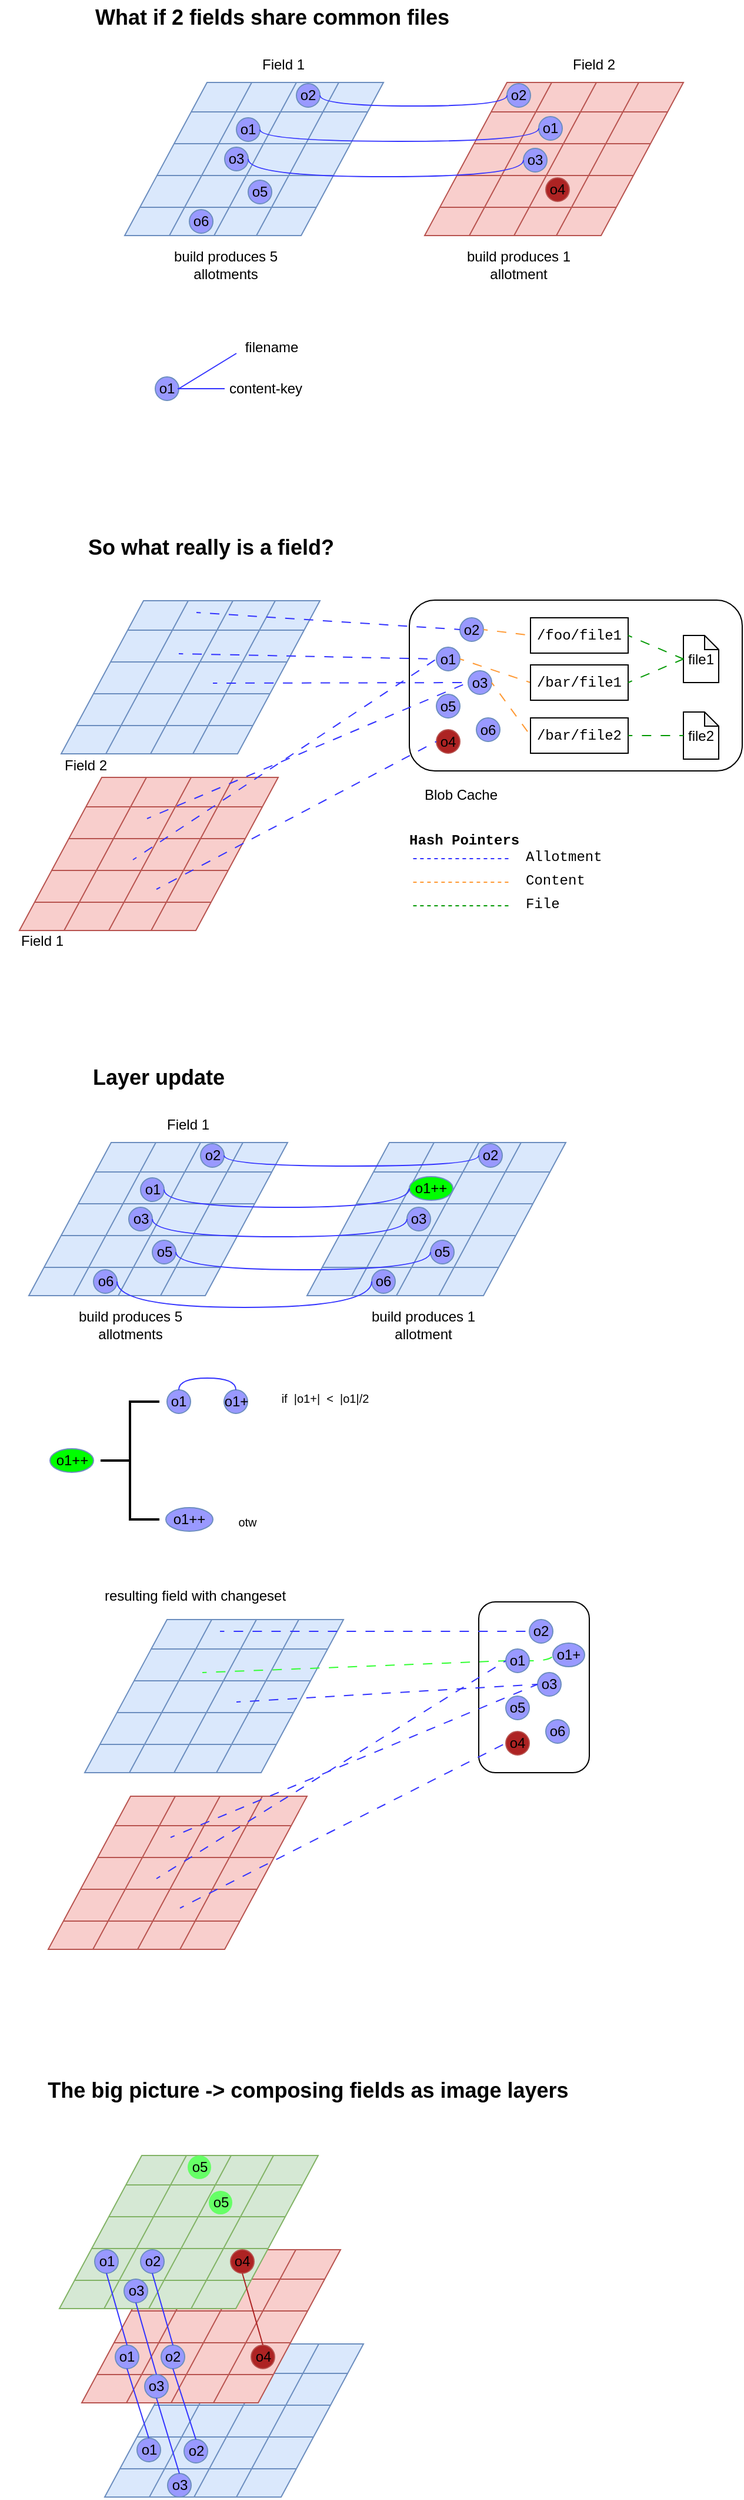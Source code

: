 <mxfile version="16.4.0" type="device"><diagram id="jOi29RZiI9eznV0asZd0" name="Page-1"><mxGraphModel dx="901" dy="590" grid="1" gridSize="10" guides="1" tooltips="1" connect="1" arrows="1" fold="1" page="1" pageScale="1" pageWidth="827" pageHeight="1169" math="0" shadow="0"><root><mxCell id="0"/><mxCell id="1" parent="0"/><mxCell id="IsDA17xiSCHmRBiUhdpN-130" value="" style="shape=parallelogram;perimeter=parallelogramPerimeter;whiteSpace=wrap;html=1;fixedSize=1;size=70;sketch=0;fillColor=#dae8fc;strokeColor=#6c8ebf;" parent="1" vertex="1"><mxGeometry x="270" y="1150" width="220" height="130" as="geometry"/></mxCell><mxCell id="IsDA17xiSCHmRBiUhdpN-131" value="" style="endArrow=none;html=1;rounded=0;fillColor=#dae8fc;strokeColor=#6c8ebf;" parent="1" edge="1"><mxGeometry width="50" height="50" relative="1" as="geometry"><mxPoint x="308" y="1280" as="sourcePoint"/><mxPoint x="378" y="1150" as="targetPoint"/></mxGeometry></mxCell><mxCell id="IsDA17xiSCHmRBiUhdpN-132" value="" style="endArrow=none;html=1;rounded=0;fillColor=#dae8fc;strokeColor=#6c8ebf;" parent="1" edge="1"><mxGeometry width="50" height="50" relative="1" as="geometry"><mxPoint x="346" y="1280" as="sourcePoint"/><mxPoint x="416" y="1150" as="targetPoint"/></mxGeometry></mxCell><mxCell id="IsDA17xiSCHmRBiUhdpN-133" value="" style="endArrow=none;html=1;rounded=0;fillColor=#dae8fc;strokeColor=#6c8ebf;" parent="1" edge="1"><mxGeometry width="50" height="50" relative="1" as="geometry"><mxPoint x="382" y="1280" as="sourcePoint"/><mxPoint x="452" y="1150" as="targetPoint"/></mxGeometry></mxCell><mxCell id="IsDA17xiSCHmRBiUhdpN-134" value="" style="endArrow=none;html=1;rounded=0;fillColor=#dae8fc;strokeColor=#6c8ebf;" parent="1" edge="1"><mxGeometry width="50" height="50" relative="1" as="geometry"><mxPoint x="327" y="1175" as="sourcePoint"/><mxPoint x="477" y="1175" as="targetPoint"/></mxGeometry></mxCell><mxCell id="IsDA17xiSCHmRBiUhdpN-135" value="" style="endArrow=none;html=1;rounded=0;fillColor=#dae8fc;strokeColor=#6c8ebf;" parent="1" edge="1"><mxGeometry width="50" height="50" relative="1" as="geometry"><mxPoint x="312" y="1202" as="sourcePoint"/><mxPoint x="462" y="1202" as="targetPoint"/></mxGeometry></mxCell><mxCell id="IsDA17xiSCHmRBiUhdpN-136" value="" style="endArrow=none;html=1;rounded=0;fillColor=#dae8fc;strokeColor=#6c8ebf;" parent="1" edge="1"><mxGeometry width="50" height="50" relative="1" as="geometry"><mxPoint x="297" y="1229" as="sourcePoint"/><mxPoint x="447" y="1229" as="targetPoint"/></mxGeometry></mxCell><mxCell id="IsDA17xiSCHmRBiUhdpN-137" value="" style="endArrow=none;html=1;rounded=0;fillColor=#dae8fc;strokeColor=#6c8ebf;" parent="1" edge="1"><mxGeometry width="50" height="50" relative="1" as="geometry"><mxPoint x="283" y="1256" as="sourcePoint"/><mxPoint x="433" y="1256" as="targetPoint"/></mxGeometry></mxCell><mxCell id="IsDA17xiSCHmRBiUhdpN-138" value="o1++" style="ellipse;whiteSpace=wrap;html=1;sketch=0;fillColor=#00FF00;strokeColor=#6c8ebf;" parent="1" vertex="1"><mxGeometry x="357" y="1179" width="37" height="20" as="geometry"/></mxCell><mxCell id="IsDA17xiSCHmRBiUhdpN-139" value="o2" style="ellipse;whiteSpace=wrap;html=1;sketch=0;fillColor=#9999FF;strokeColor=#6c8ebf;" parent="1" vertex="1"><mxGeometry x="416" y="1151" width="20" height="20" as="geometry"/></mxCell><mxCell id="IsDA17xiSCHmRBiUhdpN-140" value="o3" style="ellipse;whiteSpace=wrap;html=1;sketch=0;fillColor=#9999FF;strokeColor=#6c8ebf;" parent="1" vertex="1"><mxGeometry x="355" y="1205" width="20" height="20" as="geometry"/></mxCell><mxCell id="IsDA17xiSCHmRBiUhdpN-141" value="o6" style="ellipse;whiteSpace=wrap;html=1;sketch=0;fillColor=#9999FF;strokeColor=#6c8ebf;" parent="1" vertex="1"><mxGeometry x="325" y="1258" width="20" height="20" as="geometry"/></mxCell><mxCell id="IsDA17xiSCHmRBiUhdpN-142" value="o5" style="ellipse;whiteSpace=wrap;html=1;sketch=0;fillColor=#9999FF;strokeColor=#6c8ebf;" parent="1" vertex="1"><mxGeometry x="375" y="1233" width="20" height="20" as="geometry"/></mxCell><mxCell id="IsDA17xiSCHmRBiUhdpN-88" value="" style="rounded=1;whiteSpace=wrap;html=1;sketch=0;fillColor=none;" parent="1" vertex="1"><mxGeometry x="357" y="689.5" width="283" height="145" as="geometry"/></mxCell><mxCell id="IsDA17xiSCHmRBiUhdpN-22" value="" style="shape=parallelogram;perimeter=parallelogramPerimeter;whiteSpace=wrap;html=1;fixedSize=1;size=70;sketch=0;fillColor=#f8cecc;strokeColor=#b85450;" parent="1" vertex="1"><mxGeometry x="370" y="250" width="220" height="130" as="geometry"/></mxCell><mxCell id="IsDA17xiSCHmRBiUhdpN-23" value="" style="endArrow=none;html=1;rounded=0;fillColor=#f8cecc;strokeColor=#b85450;" parent="1" edge="1"><mxGeometry width="50" height="50" relative="1" as="geometry"><mxPoint x="408" y="380" as="sourcePoint"/><mxPoint x="478" y="250" as="targetPoint"/></mxGeometry></mxCell><mxCell id="IsDA17xiSCHmRBiUhdpN-24" value="" style="endArrow=none;html=1;rounded=0;fillColor=#f8cecc;strokeColor=#b85450;" parent="1" edge="1"><mxGeometry width="50" height="50" relative="1" as="geometry"><mxPoint x="446" y="380" as="sourcePoint"/><mxPoint x="516" y="250" as="targetPoint"/></mxGeometry></mxCell><mxCell id="IsDA17xiSCHmRBiUhdpN-25" value="" style="endArrow=none;html=1;rounded=0;fillColor=#f8cecc;strokeColor=#b85450;" parent="1" edge="1"><mxGeometry width="50" height="50" relative="1" as="geometry"><mxPoint x="482" y="380" as="sourcePoint"/><mxPoint x="552" y="250" as="targetPoint"/></mxGeometry></mxCell><mxCell id="IsDA17xiSCHmRBiUhdpN-26" value="" style="endArrow=none;html=1;rounded=0;fillColor=#f8cecc;strokeColor=#b85450;" parent="1" edge="1"><mxGeometry width="50" height="50" relative="1" as="geometry"><mxPoint x="427" y="275" as="sourcePoint"/><mxPoint x="577" y="275" as="targetPoint"/></mxGeometry></mxCell><mxCell id="IsDA17xiSCHmRBiUhdpN-27" value="" style="endArrow=none;html=1;rounded=0;fillColor=#f8cecc;strokeColor=#b85450;" parent="1" edge="1"><mxGeometry width="50" height="50" relative="1" as="geometry"><mxPoint x="412" y="302" as="sourcePoint"/><mxPoint x="562" y="302" as="targetPoint"/></mxGeometry></mxCell><mxCell id="IsDA17xiSCHmRBiUhdpN-28" value="" style="endArrow=none;html=1;rounded=0;fillColor=#f8cecc;strokeColor=#b85450;" parent="1" edge="1"><mxGeometry width="50" height="50" relative="1" as="geometry"><mxPoint x="397" y="329" as="sourcePoint"/><mxPoint x="547" y="329" as="targetPoint"/></mxGeometry></mxCell><mxCell id="IsDA17xiSCHmRBiUhdpN-29" value="" style="endArrow=none;html=1;rounded=0;fillColor=#f8cecc;strokeColor=#b85450;" parent="1" edge="1"><mxGeometry width="50" height="50" relative="1" as="geometry"><mxPoint x="383" y="356" as="sourcePoint"/><mxPoint x="533" y="356" as="targetPoint"/></mxGeometry></mxCell><mxCell id="IsDA17xiSCHmRBiUhdpN-1" value="" style="shape=parallelogram;perimeter=parallelogramPerimeter;whiteSpace=wrap;html=1;fixedSize=1;size=70;sketch=0;fillColor=#dae8fc;strokeColor=#6c8ebf;" parent="1" vertex="1"><mxGeometry x="115" y="250" width="220" height="130" as="geometry"/></mxCell><mxCell id="IsDA17xiSCHmRBiUhdpN-4" value="" style="endArrow=none;html=1;rounded=0;fillColor=#dae8fc;strokeColor=#6c8ebf;" parent="1" edge="1"><mxGeometry width="50" height="50" relative="1" as="geometry"><mxPoint x="153" y="380" as="sourcePoint"/><mxPoint x="223" y="250" as="targetPoint"/></mxGeometry></mxCell><mxCell id="IsDA17xiSCHmRBiUhdpN-5" value="" style="endArrow=none;html=1;rounded=0;fillColor=#dae8fc;strokeColor=#6c8ebf;" parent="1" edge="1"><mxGeometry width="50" height="50" relative="1" as="geometry"><mxPoint x="191" y="380" as="sourcePoint"/><mxPoint x="261" y="250" as="targetPoint"/></mxGeometry></mxCell><mxCell id="IsDA17xiSCHmRBiUhdpN-6" value="" style="endArrow=none;html=1;rounded=0;fillColor=#dae8fc;strokeColor=#6c8ebf;" parent="1" edge="1"><mxGeometry width="50" height="50" relative="1" as="geometry"><mxPoint x="227" y="380" as="sourcePoint"/><mxPoint x="297" y="250" as="targetPoint"/></mxGeometry></mxCell><mxCell id="IsDA17xiSCHmRBiUhdpN-7" value="" style="endArrow=none;html=1;rounded=0;fillColor=#dae8fc;strokeColor=#6c8ebf;" parent="1" edge="1"><mxGeometry width="50" height="50" relative="1" as="geometry"><mxPoint x="172" y="275" as="sourcePoint"/><mxPoint x="322" y="275" as="targetPoint"/></mxGeometry></mxCell><mxCell id="IsDA17xiSCHmRBiUhdpN-8" value="" style="endArrow=none;html=1;rounded=0;fillColor=#dae8fc;strokeColor=#6c8ebf;" parent="1" edge="1"><mxGeometry width="50" height="50" relative="1" as="geometry"><mxPoint x="157" y="302" as="sourcePoint"/><mxPoint x="307" y="302" as="targetPoint"/></mxGeometry></mxCell><mxCell id="IsDA17xiSCHmRBiUhdpN-9" value="" style="endArrow=none;html=1;rounded=0;fillColor=#dae8fc;strokeColor=#6c8ebf;" parent="1" edge="1"><mxGeometry width="50" height="50" relative="1" as="geometry"><mxPoint x="142" y="329" as="sourcePoint"/><mxPoint x="292" y="329" as="targetPoint"/></mxGeometry></mxCell><mxCell id="IsDA17xiSCHmRBiUhdpN-10" value="" style="endArrow=none;html=1;rounded=0;fillColor=#dae8fc;strokeColor=#6c8ebf;" parent="1" edge="1"><mxGeometry width="50" height="50" relative="1" as="geometry"><mxPoint x="128" y="356" as="sourcePoint"/><mxPoint x="278" y="356" as="targetPoint"/></mxGeometry></mxCell><mxCell id="IsDA17xiSCHmRBiUhdpN-30" value="o1" style="ellipse;whiteSpace=wrap;html=1;sketch=0;fillColor=#9999FF;strokeColor=#6c8ebf;" parent="1" vertex="1"><mxGeometry x="210" y="280" width="20" height="20" as="geometry"/></mxCell><mxCell id="IsDA17xiSCHmRBiUhdpN-31" value="o2" style="ellipse;whiteSpace=wrap;html=1;sketch=0;fillColor=#9999FF;strokeColor=#6c8ebf;" parent="1" vertex="1"><mxGeometry x="261" y="251" width="20" height="20" as="geometry"/></mxCell><mxCell id="IsDA17xiSCHmRBiUhdpN-32" value="o3" style="ellipse;whiteSpace=wrap;html=1;sketch=0;fillColor=#9999FF;strokeColor=#6c8ebf;" parent="1" vertex="1"><mxGeometry x="200" y="305" width="20" height="20" as="geometry"/></mxCell><mxCell id="IsDA17xiSCHmRBiUhdpN-33" value="o4" style="ellipse;whiteSpace=wrap;html=1;sketch=0;fillColor=#AD2323;strokeColor=#b85450;" parent="1" vertex="1"><mxGeometry x="473" y="331" width="20" height="20" as="geometry"/></mxCell><mxCell id="IsDA17xiSCHmRBiUhdpN-34" value="o2" style="ellipse;whiteSpace=wrap;html=1;sketch=0;fillColor=#9999FF;strokeColor=#6c8ebf;" parent="1" vertex="1"><mxGeometry x="440" y="251" width="20" height="20" as="geometry"/></mxCell><mxCell id="IsDA17xiSCHmRBiUhdpN-35" value="o1" style="ellipse;whiteSpace=wrap;html=1;sketch=0;fillColor=#9999FF;strokeColor=#6c8ebf;" parent="1" vertex="1"><mxGeometry x="467" y="279" width="20" height="20" as="geometry"/></mxCell><mxCell id="IsDA17xiSCHmRBiUhdpN-36" value="o3" style="ellipse;whiteSpace=wrap;html=1;sketch=0;fillColor=#9999FF;strokeColor=#6c8ebf;" parent="1" vertex="1"><mxGeometry x="454" y="306" width="20" height="20" as="geometry"/></mxCell><mxCell id="IsDA17xiSCHmRBiUhdpN-37" value="o6" style="ellipse;whiteSpace=wrap;html=1;sketch=0;fillColor=#9999FF;strokeColor=#6c8ebf;" parent="1" vertex="1"><mxGeometry x="170" y="358" width="20" height="20" as="geometry"/></mxCell><mxCell id="IsDA17xiSCHmRBiUhdpN-38" value="o5" style="ellipse;whiteSpace=wrap;html=1;sketch=0;fillColor=#9999FF;strokeColor=#6c8ebf;" parent="1" vertex="1"><mxGeometry x="220" y="333" width="20" height="20" as="geometry"/></mxCell><mxCell id="IsDA17xiSCHmRBiUhdpN-39" value="" style="endArrow=none;html=1;rounded=0;exitX=1;exitY=0.5;exitDx=0;exitDy=0;entryX=0;entryY=0.5;entryDx=0;entryDy=0;edgeStyle=orthogonalEdgeStyle;curved=1;fillColor=#dae8fc;strokeColor=#3333FF;" parent="1" source="IsDA17xiSCHmRBiUhdpN-31" target="IsDA17xiSCHmRBiUhdpN-34" edge="1"><mxGeometry width="50" height="50" relative="1" as="geometry"><mxPoint x="350" y="340" as="sourcePoint"/><mxPoint x="400" y="290" as="targetPoint"/><Array as="points"><mxPoint x="281" y="270"/><mxPoint x="440" y="270"/></Array></mxGeometry></mxCell><mxCell id="IsDA17xiSCHmRBiUhdpN-40" value="" style="endArrow=none;html=1;rounded=0;exitX=1;exitY=0.5;exitDx=0;exitDy=0;entryX=0;entryY=0.5;entryDx=0;entryDy=0;edgeStyle=orthogonalEdgeStyle;curved=1;strokeColor=#3333FF;" parent="1" source="IsDA17xiSCHmRBiUhdpN-30" target="IsDA17xiSCHmRBiUhdpN-35" edge="1"><mxGeometry width="50" height="50" relative="1" as="geometry"><mxPoint x="291.0" y="271" as="sourcePoint"/><mxPoint x="450.0" y="271" as="targetPoint"/><Array as="points"><mxPoint x="230" y="300"/><mxPoint x="467" y="300"/></Array></mxGeometry></mxCell><mxCell id="IsDA17xiSCHmRBiUhdpN-41" value="" style="endArrow=none;html=1;rounded=0;exitX=1;exitY=0.5;exitDx=0;exitDy=0;entryX=0;entryY=0.5;entryDx=0;entryDy=0;edgeStyle=orthogonalEdgeStyle;curved=1;strokeColor=#3333FF;" parent="1" source="IsDA17xiSCHmRBiUhdpN-32" target="IsDA17xiSCHmRBiUhdpN-36" edge="1"><mxGeometry width="50" height="50" relative="1" as="geometry"><mxPoint x="220" y="310" as="sourcePoint"/><mxPoint x="457" y="309" as="targetPoint"/><Array as="points"><mxPoint x="220" y="330"/><mxPoint x="454" y="330"/></Array></mxGeometry></mxCell><mxCell id="IsDA17xiSCHmRBiUhdpN-42" value="build produces 5 allotments" style="text;html=1;strokeColor=none;fillColor=none;align=center;verticalAlign=middle;whiteSpace=wrap;rounded=0;sketch=0;" parent="1" vertex="1"><mxGeometry x="141" y="390" width="120" height="30" as="geometry"/></mxCell><mxCell id="IsDA17xiSCHmRBiUhdpN-43" value="build produces 1 allotment" style="text;html=1;strokeColor=none;fillColor=none;align=center;verticalAlign=middle;whiteSpace=wrap;rounded=0;sketch=0;" parent="1" vertex="1"><mxGeometry x="390" y="390" width="120" height="30" as="geometry"/></mxCell><mxCell id="IsDA17xiSCHmRBiUhdpN-44" value="Field 1" style="text;html=1;strokeColor=none;fillColor=none;align=center;verticalAlign=middle;whiteSpace=wrap;rounded=0;sketch=0;" parent="1" vertex="1"><mxGeometry x="190" y="220" width="120" height="30" as="geometry"/></mxCell><mxCell id="IsDA17xiSCHmRBiUhdpN-45" value="Field 2" style="text;html=1;strokeColor=none;fillColor=none;align=center;verticalAlign=middle;whiteSpace=wrap;rounded=0;sketch=0;" parent="1" vertex="1"><mxGeometry x="454" y="220" width="120" height="30" as="geometry"/></mxCell><mxCell id="IsDA17xiSCHmRBiUhdpN-46" value="o1" style="ellipse;whiteSpace=wrap;html=1;sketch=0;fillColor=#9999FF;strokeColor=#6c8ebf;" parent="1" vertex="1"><mxGeometry x="141" y="500" width="20" height="20" as="geometry"/></mxCell><mxCell id="IsDA17xiSCHmRBiUhdpN-47" value="" style="endArrow=none;html=1;rounded=0;strokeColor=#3333FF;curved=1;exitX=1;exitY=0.5;exitDx=0;exitDy=0;" parent="1" source="IsDA17xiSCHmRBiUhdpN-46" edge="1"><mxGeometry width="50" height="50" relative="1" as="geometry"><mxPoint x="320" y="450" as="sourcePoint"/><mxPoint x="210" y="480" as="targetPoint"/></mxGeometry></mxCell><mxCell id="IsDA17xiSCHmRBiUhdpN-49" value="filename" style="text;html=1;strokeColor=none;fillColor=none;align=center;verticalAlign=middle;whiteSpace=wrap;rounded=0;sketch=0;" parent="1" vertex="1"><mxGeometry x="210" y="460" width="60" height="30" as="geometry"/></mxCell><mxCell id="IsDA17xiSCHmRBiUhdpN-50" value="" style="endArrow=none;html=1;rounded=0;strokeColor=#3333FF;curved=1;" parent="1" edge="1"><mxGeometry width="50" height="50" relative="1" as="geometry"><mxPoint x="160" y="510" as="sourcePoint"/><mxPoint x="200" y="510" as="targetPoint"/></mxGeometry></mxCell><mxCell id="IsDA17xiSCHmRBiUhdpN-51" value="content-key" style="text;html=1;strokeColor=none;fillColor=none;align=center;verticalAlign=middle;whiteSpace=wrap;rounded=0;sketch=0;" parent="1" vertex="1"><mxGeometry x="200" y="495" width="70" height="30" as="geometry"/></mxCell><mxCell id="IsDA17xiSCHmRBiUhdpN-53" value="" style="shape=parallelogram;perimeter=parallelogramPerimeter;whiteSpace=wrap;html=1;fixedSize=1;size=70;sketch=0;fillColor=#dae8fc;strokeColor=#6c8ebf;" parent="1" vertex="1"><mxGeometry x="61" y="690" width="220" height="130" as="geometry"/></mxCell><mxCell id="IsDA17xiSCHmRBiUhdpN-54" value="" style="endArrow=none;html=1;rounded=0;fillColor=#dae8fc;strokeColor=#6c8ebf;" parent="1" edge="1"><mxGeometry width="50" height="50" relative="1" as="geometry"><mxPoint x="99" y="820" as="sourcePoint"/><mxPoint x="169" y="690" as="targetPoint"/></mxGeometry></mxCell><mxCell id="IsDA17xiSCHmRBiUhdpN-55" value="" style="endArrow=none;html=1;rounded=0;fillColor=#dae8fc;strokeColor=#6c8ebf;" parent="1" edge="1"><mxGeometry width="50" height="50" relative="1" as="geometry"><mxPoint x="137.0" y="820" as="sourcePoint"/><mxPoint x="207" y="690" as="targetPoint"/></mxGeometry></mxCell><mxCell id="IsDA17xiSCHmRBiUhdpN-56" value="" style="endArrow=none;html=1;rounded=0;fillColor=#dae8fc;strokeColor=#6c8ebf;" parent="1" edge="1"><mxGeometry width="50" height="50" relative="1" as="geometry"><mxPoint x="173" y="820" as="sourcePoint"/><mxPoint x="243" y="690" as="targetPoint"/></mxGeometry></mxCell><mxCell id="IsDA17xiSCHmRBiUhdpN-57" value="" style="endArrow=none;html=1;rounded=0;fillColor=#dae8fc;strokeColor=#6c8ebf;" parent="1" edge="1"><mxGeometry width="50" height="50" relative="1" as="geometry"><mxPoint x="118" y="715" as="sourcePoint"/><mxPoint x="268" y="715" as="targetPoint"/></mxGeometry></mxCell><mxCell id="IsDA17xiSCHmRBiUhdpN-58" value="" style="endArrow=none;html=1;rounded=0;fillColor=#dae8fc;strokeColor=#6c8ebf;" parent="1" edge="1"><mxGeometry width="50" height="50" relative="1" as="geometry"><mxPoint x="103" y="742" as="sourcePoint"/><mxPoint x="253" y="742" as="targetPoint"/></mxGeometry></mxCell><mxCell id="IsDA17xiSCHmRBiUhdpN-59" value="" style="endArrow=none;html=1;rounded=0;fillColor=#dae8fc;strokeColor=#6c8ebf;" parent="1" edge="1"><mxGeometry width="50" height="50" relative="1" as="geometry"><mxPoint x="88" y="769" as="sourcePoint"/><mxPoint x="238" y="769" as="targetPoint"/></mxGeometry></mxCell><mxCell id="IsDA17xiSCHmRBiUhdpN-60" value="" style="endArrow=none;html=1;rounded=0;fillColor=#dae8fc;strokeColor=#6c8ebf;" parent="1" edge="1"><mxGeometry width="50" height="50" relative="1" as="geometry"><mxPoint x="74" y="796" as="sourcePoint"/><mxPoint x="224" y="796" as="targetPoint"/></mxGeometry></mxCell><mxCell id="IsDA17xiSCHmRBiUhdpN-61" value="o1" style="ellipse;whiteSpace=wrap;html=1;sketch=0;fillColor=#9999FF;strokeColor=#6c8ebf;" parent="1" vertex="1"><mxGeometry x="380" y="729.5" width="20" height="20" as="geometry"/></mxCell><mxCell id="IsDA17xiSCHmRBiUhdpN-62" value="o2" style="ellipse;whiteSpace=wrap;html=1;sketch=0;fillColor=#9999FF;strokeColor=#6c8ebf;" parent="1" vertex="1"><mxGeometry x="400" y="704.5" width="20" height="20" as="geometry"/></mxCell><mxCell id="IsDA17xiSCHmRBiUhdpN-63" value="o3" style="ellipse;whiteSpace=wrap;html=1;sketch=0;fillColor=#9999FF;strokeColor=#6c8ebf;" parent="1" vertex="1"><mxGeometry x="407" y="749.5" width="20" height="20" as="geometry"/></mxCell><mxCell id="IsDA17xiSCHmRBiUhdpN-64" value="o6" style="ellipse;whiteSpace=wrap;html=1;sketch=0;fillColor=#9999FF;strokeColor=#6c8ebf;" parent="1" vertex="1"><mxGeometry x="414" y="789.5" width="20" height="20" as="geometry"/></mxCell><mxCell id="IsDA17xiSCHmRBiUhdpN-65" value="o5" style="ellipse;whiteSpace=wrap;html=1;sketch=0;fillColor=#9999FF;strokeColor=#6c8ebf;" parent="1" vertex="1"><mxGeometry x="380" y="769.5" width="20" height="20" as="geometry"/></mxCell><mxCell id="IsDA17xiSCHmRBiUhdpN-66" value="o4" style="ellipse;whiteSpace=wrap;html=1;sketch=0;fillColor=#AD2323;strokeColor=#b85450;" parent="1" vertex="1"><mxGeometry x="380" y="799.5" width="20" height="20" as="geometry"/></mxCell><mxCell id="IsDA17xiSCHmRBiUhdpN-69" value="" style="endArrow=none;html=1;rounded=0;strokeColor=#3333FF;curved=1;entryX=0;entryY=0.5;entryDx=0;entryDy=0;flowAnimation=1;noJump=0;" parent="1" target="IsDA17xiSCHmRBiUhdpN-62" edge="1"><mxGeometry width="50" height="50" relative="1" as="geometry"><mxPoint x="176" y="700" as="sourcePoint"/><mxPoint x="226" y="720" as="targetPoint"/></mxGeometry></mxCell><mxCell id="IsDA17xiSCHmRBiUhdpN-70" value="Blob Cache" style="text;html=1;strokeColor=none;fillColor=none;align=center;verticalAlign=middle;whiteSpace=wrap;rounded=0;sketch=0;" parent="1" vertex="1"><mxGeometry x="301" y="840" width="200" height="30" as="geometry"/></mxCell><mxCell id="IsDA17xiSCHmRBiUhdpN-71" value="" style="endArrow=none;html=1;rounded=0;strokeColor=#3333FF;curved=1;entryX=0;entryY=0.5;entryDx=0;entryDy=0;flowAnimation=1;" parent="1" target="IsDA17xiSCHmRBiUhdpN-61" edge="1"><mxGeometry width="50" height="50" relative="1" as="geometry"><mxPoint x="161" y="735" as="sourcePoint"/><mxPoint x="320" y="685" as="targetPoint"/></mxGeometry></mxCell><mxCell id="IsDA17xiSCHmRBiUhdpN-72" value="" style="endArrow=none;html=1;rounded=0;strokeColor=#3333FF;curved=1;entryX=0;entryY=0.5;entryDx=0;entryDy=0;flowAnimation=1;" parent="1" target="IsDA17xiSCHmRBiUhdpN-63" edge="1"><mxGeometry width="50" height="50" relative="1" as="geometry"><mxPoint x="190.0" y="760" as="sourcePoint"/><mxPoint x="448" y="750" as="targetPoint"/></mxGeometry></mxCell><mxCell id="IsDA17xiSCHmRBiUhdpN-73" value="" style="shape=parallelogram;perimeter=parallelogramPerimeter;whiteSpace=wrap;html=1;fixedSize=1;size=70;sketch=0;fillColor=#f8cecc;strokeColor=#b85450;" parent="1" vertex="1"><mxGeometry x="25.5" y="840" width="220" height="130" as="geometry"/></mxCell><mxCell id="IsDA17xiSCHmRBiUhdpN-74" value="" style="endArrow=none;html=1;rounded=0;fillColor=#f8cecc;strokeColor=#b85450;" parent="1" edge="1"><mxGeometry width="50" height="50" relative="1" as="geometry"><mxPoint x="63.5" y="970" as="sourcePoint"/><mxPoint x="133.5" y="840" as="targetPoint"/></mxGeometry></mxCell><mxCell id="IsDA17xiSCHmRBiUhdpN-75" value="" style="endArrow=none;html=1;rounded=0;fillColor=#f8cecc;strokeColor=#b85450;" parent="1" edge="1"><mxGeometry width="50" height="50" relative="1" as="geometry"><mxPoint x="101.5" y="970" as="sourcePoint"/><mxPoint x="171.5" y="840" as="targetPoint"/></mxGeometry></mxCell><mxCell id="IsDA17xiSCHmRBiUhdpN-76" value="" style="endArrow=none;html=1;rounded=0;fillColor=#f8cecc;strokeColor=#b85450;" parent="1" edge="1"><mxGeometry width="50" height="50" relative="1" as="geometry"><mxPoint x="137.5" y="970" as="sourcePoint"/><mxPoint x="207.5" y="840" as="targetPoint"/></mxGeometry></mxCell><mxCell id="IsDA17xiSCHmRBiUhdpN-77" value="" style="endArrow=none;html=1;rounded=0;fillColor=#f8cecc;strokeColor=#b85450;" parent="1" edge="1"><mxGeometry width="50" height="50" relative="1" as="geometry"><mxPoint x="82.5" y="865" as="sourcePoint"/><mxPoint x="232.5" y="865" as="targetPoint"/></mxGeometry></mxCell><mxCell id="IsDA17xiSCHmRBiUhdpN-78" value="" style="endArrow=none;html=1;rounded=0;fillColor=#f8cecc;strokeColor=#b85450;" parent="1" edge="1"><mxGeometry width="50" height="50" relative="1" as="geometry"><mxPoint x="67.5" y="892" as="sourcePoint"/><mxPoint x="217.5" y="892" as="targetPoint"/></mxGeometry></mxCell><mxCell id="IsDA17xiSCHmRBiUhdpN-79" value="" style="endArrow=none;html=1;rounded=0;fillColor=#f8cecc;strokeColor=#b85450;" parent="1" edge="1"><mxGeometry width="50" height="50" relative="1" as="geometry"><mxPoint x="52.5" y="919" as="sourcePoint"/><mxPoint x="202.5" y="919" as="targetPoint"/></mxGeometry></mxCell><mxCell id="IsDA17xiSCHmRBiUhdpN-80" value="" style="endArrow=none;html=1;rounded=0;fillColor=#f8cecc;strokeColor=#b85450;" parent="1" edge="1"><mxGeometry width="50" height="50" relative="1" as="geometry"><mxPoint x="38.5" y="946" as="sourcePoint"/><mxPoint x="188.5" y="946" as="targetPoint"/></mxGeometry></mxCell><mxCell id="IsDA17xiSCHmRBiUhdpN-85" value="" style="endArrow=none;html=1;rounded=0;strokeColor=#3333FF;curved=1;entryX=0;entryY=0.5;entryDx=0;entryDy=0;flowAnimation=1;" parent="1" target="IsDA17xiSCHmRBiUhdpN-63" edge="1"><mxGeometry width="50" height="50" relative="1" as="geometry"><mxPoint x="134.0" y="875" as="sourcePoint"/><mxPoint x="390.0" y="860" as="targetPoint"/></mxGeometry></mxCell><mxCell id="IsDA17xiSCHmRBiUhdpN-86" value="" style="endArrow=none;html=1;rounded=0;strokeColor=#3333FF;curved=1;entryX=0;entryY=0.5;entryDx=0;entryDy=0;noJump=0;ignoreEdge=0;orthogonal=0;fixDash=0;metaEdit=0;comic=0;enumerate=0;orthogonalLoop=0;flowAnimation=1;" parent="1" target="IsDA17xiSCHmRBiUhdpN-61" edge="1"><mxGeometry width="50" height="50" relative="1" as="geometry"><mxPoint x="122" y="910" as="sourcePoint"/><mxPoint x="238.0" y="755" as="targetPoint"/></mxGeometry></mxCell><mxCell id="IsDA17xiSCHmRBiUhdpN-87" value="" style="endArrow=none;html=1;rounded=0;strokeColor=#3333FF;curved=1;entryX=0;entryY=0.5;entryDx=0;entryDy=0;noJump=0;ignoreEdge=0;orthogonal=0;fixDash=0;metaEdit=0;comic=0;enumerate=0;orthogonalLoop=0;flowAnimation=1;" parent="1" target="IsDA17xiSCHmRBiUhdpN-66" edge="1"><mxGeometry width="50" height="50" relative="1" as="geometry"><mxPoint x="142" y="935" as="sourcePoint"/><mxPoint x="281" y="770" as="targetPoint"/></mxGeometry></mxCell><mxCell id="IsDA17xiSCHmRBiUhdpN-105" value="" style="shape=parallelogram;perimeter=parallelogramPerimeter;whiteSpace=wrap;html=1;fixedSize=1;size=70;sketch=0;fillColor=#dae8fc;strokeColor=#6c8ebf;" parent="1" vertex="1"><mxGeometry x="33.5" y="1150" width="220" height="130" as="geometry"/></mxCell><mxCell id="IsDA17xiSCHmRBiUhdpN-106" value="" style="endArrow=none;html=1;rounded=0;fillColor=#dae8fc;strokeColor=#6c8ebf;" parent="1" edge="1"><mxGeometry width="50" height="50" relative="1" as="geometry"><mxPoint x="71.5" y="1280" as="sourcePoint"/><mxPoint x="141.5" y="1150" as="targetPoint"/></mxGeometry></mxCell><mxCell id="IsDA17xiSCHmRBiUhdpN-107" value="" style="endArrow=none;html=1;rounded=0;fillColor=#dae8fc;strokeColor=#6c8ebf;" parent="1" edge="1"><mxGeometry width="50" height="50" relative="1" as="geometry"><mxPoint x="109.5" y="1280" as="sourcePoint"/><mxPoint x="179.5" y="1150" as="targetPoint"/></mxGeometry></mxCell><mxCell id="IsDA17xiSCHmRBiUhdpN-108" value="" style="endArrow=none;html=1;rounded=0;fillColor=#dae8fc;strokeColor=#6c8ebf;" parent="1" edge="1"><mxGeometry width="50" height="50" relative="1" as="geometry"><mxPoint x="145.5" y="1280" as="sourcePoint"/><mxPoint x="215.5" y="1150" as="targetPoint"/></mxGeometry></mxCell><mxCell id="IsDA17xiSCHmRBiUhdpN-109" value="" style="endArrow=none;html=1;rounded=0;fillColor=#dae8fc;strokeColor=#6c8ebf;" parent="1" edge="1"><mxGeometry width="50" height="50" relative="1" as="geometry"><mxPoint x="90.5" y="1175" as="sourcePoint"/><mxPoint x="240.5" y="1175" as="targetPoint"/></mxGeometry></mxCell><mxCell id="IsDA17xiSCHmRBiUhdpN-110" value="" style="endArrow=none;html=1;rounded=0;fillColor=#dae8fc;strokeColor=#6c8ebf;" parent="1" edge="1"><mxGeometry width="50" height="50" relative="1" as="geometry"><mxPoint x="75.5" y="1202" as="sourcePoint"/><mxPoint x="225.5" y="1202" as="targetPoint"/></mxGeometry></mxCell><mxCell id="IsDA17xiSCHmRBiUhdpN-111" value="" style="endArrow=none;html=1;rounded=0;fillColor=#dae8fc;strokeColor=#6c8ebf;" parent="1" edge="1"><mxGeometry width="50" height="50" relative="1" as="geometry"><mxPoint x="60.5" y="1229" as="sourcePoint"/><mxPoint x="210.5" y="1229" as="targetPoint"/></mxGeometry></mxCell><mxCell id="IsDA17xiSCHmRBiUhdpN-112" value="" style="endArrow=none;html=1;rounded=0;fillColor=#dae8fc;strokeColor=#6c8ebf;" parent="1" edge="1"><mxGeometry width="50" height="50" relative="1" as="geometry"><mxPoint x="46.5" y="1256" as="sourcePoint"/><mxPoint x="196.5" y="1256" as="targetPoint"/></mxGeometry></mxCell><mxCell id="IsDA17xiSCHmRBiUhdpN-113" value="o1" style="ellipse;whiteSpace=wrap;html=1;sketch=0;fillColor=#9999FF;strokeColor=#6c8ebf;" parent="1" vertex="1"><mxGeometry x="128.5" y="1180" width="20" height="20" as="geometry"/></mxCell><mxCell id="IsDA17xiSCHmRBiUhdpN-114" value="o2" style="ellipse;whiteSpace=wrap;html=1;sketch=0;fillColor=#9999FF;strokeColor=#6c8ebf;" parent="1" vertex="1"><mxGeometry x="179.5" y="1151" width="20" height="20" as="geometry"/></mxCell><mxCell id="IsDA17xiSCHmRBiUhdpN-115" value="o3" style="ellipse;whiteSpace=wrap;html=1;sketch=0;fillColor=#9999FF;strokeColor=#6c8ebf;" parent="1" vertex="1"><mxGeometry x="118.5" y="1205" width="20" height="20" as="geometry"/></mxCell><mxCell id="IsDA17xiSCHmRBiUhdpN-120" value="o6" style="ellipse;whiteSpace=wrap;html=1;sketch=0;fillColor=#9999FF;strokeColor=#6c8ebf;" parent="1" vertex="1"><mxGeometry x="88.5" y="1258" width="20" height="20" as="geometry"/></mxCell><mxCell id="IsDA17xiSCHmRBiUhdpN-121" value="o5" style="ellipse;whiteSpace=wrap;html=1;sketch=0;fillColor=#9999FF;strokeColor=#6c8ebf;" parent="1" vertex="1"><mxGeometry x="138.5" y="1233" width="20" height="20" as="geometry"/></mxCell><mxCell id="IsDA17xiSCHmRBiUhdpN-122" value="" style="endArrow=none;html=1;rounded=0;exitX=1;exitY=0.5;exitDx=0;exitDy=0;entryX=0;entryY=0.5;entryDx=0;entryDy=0;edgeStyle=orthogonalEdgeStyle;curved=1;fillColor=#dae8fc;strokeColor=#3333FF;" parent="1" source="IsDA17xiSCHmRBiUhdpN-114" target="IsDA17xiSCHmRBiUhdpN-139" edge="1"><mxGeometry width="50" height="50" relative="1" as="geometry"><mxPoint x="268.5" y="1240" as="sourcePoint"/><mxPoint x="358.5" y="1161" as="targetPoint"/><Array as="points"><mxPoint x="200" y="1170"/><mxPoint x="416" y="1170"/></Array></mxGeometry></mxCell><mxCell id="IsDA17xiSCHmRBiUhdpN-124" value="" style="endArrow=none;html=1;rounded=0;exitX=1;exitY=0.5;exitDx=0;exitDy=0;entryX=0;entryY=0.5;entryDx=0;entryDy=0;edgeStyle=orthogonalEdgeStyle;curved=1;strokeColor=#3333FF;" parent="1" source="IsDA17xiSCHmRBiUhdpN-115" target="IsDA17xiSCHmRBiUhdpN-140" edge="1"><mxGeometry width="50" height="50" relative="1" as="geometry"><mxPoint x="138.5" y="1210" as="sourcePoint"/><mxPoint x="372.5" y="1216" as="targetPoint"/><Array as="points"><mxPoint x="139" y="1230"/><mxPoint x="355" y="1230"/></Array></mxGeometry></mxCell><mxCell id="IsDA17xiSCHmRBiUhdpN-125" value="build produces 5 allotments" style="text;html=1;strokeColor=none;fillColor=none;align=center;verticalAlign=middle;whiteSpace=wrap;rounded=0;sketch=0;" parent="1" vertex="1"><mxGeometry x="59.5" y="1290" width="120" height="30" as="geometry"/></mxCell><mxCell id="IsDA17xiSCHmRBiUhdpN-126" value="build produces 1 allotment" style="text;html=1;strokeColor=none;fillColor=none;align=center;verticalAlign=middle;whiteSpace=wrap;rounded=0;sketch=0;" parent="1" vertex="1"><mxGeometry x="308.5" y="1290" width="120" height="30" as="geometry"/></mxCell><mxCell id="IsDA17xiSCHmRBiUhdpN-127" value="Field 1" style="text;html=1;strokeColor=none;fillColor=none;align=center;verticalAlign=middle;whiteSpace=wrap;rounded=0;sketch=0;" parent="1" vertex="1"><mxGeometry x="108.5" y="1120" width="120" height="30" as="geometry"/></mxCell><mxCell id="IsDA17xiSCHmRBiUhdpN-129" value="&lt;b&gt;&lt;font style=&quot;font-size: 18px&quot;&gt;Layer update&lt;/font&gt;&lt;/b&gt;" style="text;html=1;strokeColor=none;fillColor=none;align=center;verticalAlign=middle;whiteSpace=wrap;rounded=0;sketch=0;" parent="1" vertex="1"><mxGeometry x="43.5" y="1080" width="200" height="30" as="geometry"/></mxCell><mxCell id="IsDA17xiSCHmRBiUhdpN-144" value="" style="endArrow=none;html=1;rounded=0;exitX=1;exitY=0.5;exitDx=0;exitDy=0;entryX=0;entryY=0.5;entryDx=0;entryDy=0;edgeStyle=orthogonalEdgeStyle;curved=1;strokeColor=#3333FF;" parent="1" source="IsDA17xiSCHmRBiUhdpN-121" target="IsDA17xiSCHmRBiUhdpN-142" edge="1"><mxGeometry width="50" height="50" relative="1" as="geometry"><mxPoint x="210" y="1243" as="sourcePoint"/><mxPoint x="426.5" y="1243" as="targetPoint"/><Array as="points"><mxPoint x="159" y="1258"/><mxPoint x="375" y="1258"/></Array></mxGeometry></mxCell><mxCell id="IsDA17xiSCHmRBiUhdpN-145" value="" style="endArrow=none;html=1;rounded=0;exitX=1;exitY=0.5;exitDx=0;exitDy=0;entryX=0;entryY=0.5;entryDx=0;entryDy=0;edgeStyle=orthogonalEdgeStyle;curved=1;strokeColor=#3333FF;" parent="1" source="IsDA17xiSCHmRBiUhdpN-120" target="IsDA17xiSCHmRBiUhdpN-141" edge="1"><mxGeometry width="50" height="50" relative="1" as="geometry"><mxPoint x="141" y="1275" as="sourcePoint"/><mxPoint x="357.5" y="1275" as="targetPoint"/><Array as="points"><mxPoint x="109" y="1290"/><mxPoint x="325" y="1290"/></Array></mxGeometry></mxCell><mxCell id="IsDA17xiSCHmRBiUhdpN-146" value="" style="endArrow=none;html=1;rounded=0;exitX=1;exitY=0.5;exitDx=0;exitDy=0;entryX=0;entryY=0.5;entryDx=0;entryDy=0;edgeStyle=orthogonalEdgeStyle;curved=1;strokeColor=#3333FF;" parent="1" target="IsDA17xiSCHmRBiUhdpN-138" edge="1"><mxGeometry width="50" height="50" relative="1" as="geometry"><mxPoint x="148.5" y="1190" as="sourcePoint"/><mxPoint x="365" y="1190" as="targetPoint"/><Array as="points"><mxPoint x="149" y="1205"/><mxPoint x="357" y="1205"/></Array></mxGeometry></mxCell><mxCell id="IsDA17xiSCHmRBiUhdpN-147" value="o1++" style="ellipse;whiteSpace=wrap;html=1;sketch=0;fillColor=#00FF00;strokeColor=#6c8ebf;" parent="1" vertex="1"><mxGeometry x="51.5" y="1410" width="37" height="20" as="geometry"/></mxCell><mxCell id="IsDA17xiSCHmRBiUhdpN-148" value="" style="strokeWidth=2;html=1;shape=mxgraph.flowchart.annotation_2;align=left;labelPosition=right;pointerEvents=1;sketch=0;fontSize=18;fillColor=#00FF00;" parent="1" vertex="1"><mxGeometry x="94.5" y="1370" width="50" height="100" as="geometry"/></mxCell><mxCell id="IsDA17xiSCHmRBiUhdpN-149" value="o1" style="ellipse;whiteSpace=wrap;html=1;sketch=0;fillColor=#9999FF;strokeColor=#6c8ebf;" parent="1" vertex="1"><mxGeometry x="151" y="1360" width="20" height="20" as="geometry"/></mxCell><mxCell id="IsDA17xiSCHmRBiUhdpN-150" value="o1+" style="ellipse;whiteSpace=wrap;html=1;sketch=0;fillColor=#9999FF;strokeColor=#6c8ebf;" parent="1" vertex="1"><mxGeometry x="199.5" y="1360" width="20" height="20" as="geometry"/></mxCell><mxCell id="IsDA17xiSCHmRBiUhdpN-151" value="" style="endArrow=none;html=1;rounded=0;exitX=0.5;exitY=0;exitDx=0;exitDy=0;edgeStyle=orthogonalEdgeStyle;curved=1;strokeColor=#3333FF;entryX=0.5;entryY=0;entryDx=0;entryDy=0;" parent="1" source="IsDA17xiSCHmRBiUhdpN-149" target="IsDA17xiSCHmRBiUhdpN-150" edge="1"><mxGeometry width="50" height="50" relative="1" as="geometry"><mxPoint x="240" y="1408" as="sourcePoint"/><mxPoint x="200" y="1370" as="targetPoint"/><Array as="points"><mxPoint x="161" y="1350"/><mxPoint x="210" y="1350"/></Array></mxGeometry></mxCell><mxCell id="IsDA17xiSCHmRBiUhdpN-152" value="&lt;font style=&quot;font-size: 10px&quot;&gt;if&amp;nbsp; |o1+|&amp;nbsp; &amp;lt;&amp;nbsp; |o1|/2&lt;/font&gt;" style="text;html=1;strokeColor=none;fillColor=none;align=center;verticalAlign=middle;whiteSpace=wrap;rounded=0;sketch=0;fontSize=18;" parent="1" vertex="1"><mxGeometry x="236" y="1350" width="99" height="30" as="geometry"/></mxCell><mxCell id="IsDA17xiSCHmRBiUhdpN-153" value="o1++" style="ellipse;whiteSpace=wrap;html=1;sketch=0;fillColor=#9999FF;strokeColor=#6c8ebf;" parent="1" vertex="1"><mxGeometry x="150" y="1460" width="40" height="20" as="geometry"/></mxCell><mxCell id="IsDA17xiSCHmRBiUhdpN-154" value="&lt;font style=&quot;font-size: 10px&quot;&gt;otw&lt;/font&gt;" style="text;html=1;strokeColor=none;fillColor=none;align=center;verticalAlign=middle;whiteSpace=wrap;rounded=0;sketch=0;fontSize=18;" parent="1" vertex="1"><mxGeometry x="170" y="1455" width="99" height="30" as="geometry"/></mxCell><mxCell id="IsDA17xiSCHmRBiUhdpN-155" value="" style="rounded=1;whiteSpace=wrap;html=1;sketch=0;fillColor=none;" parent="1" vertex="1"><mxGeometry x="416" y="1540" width="94" height="145" as="geometry"/></mxCell><mxCell id="IsDA17xiSCHmRBiUhdpN-156" value="" style="shape=parallelogram;perimeter=parallelogramPerimeter;whiteSpace=wrap;html=1;fixedSize=1;size=70;sketch=0;fillColor=#dae8fc;strokeColor=#6c8ebf;" parent="1" vertex="1"><mxGeometry x="81" y="1555" width="220" height="130" as="geometry"/></mxCell><mxCell id="IsDA17xiSCHmRBiUhdpN-157" value="" style="endArrow=none;html=1;rounded=0;fillColor=#dae8fc;strokeColor=#6c8ebf;" parent="1" edge="1"><mxGeometry width="50" height="50" relative="1" as="geometry"><mxPoint x="119" y="1685" as="sourcePoint"/><mxPoint x="189" y="1555" as="targetPoint"/></mxGeometry></mxCell><mxCell id="IsDA17xiSCHmRBiUhdpN-158" value="" style="endArrow=none;html=1;rounded=0;fillColor=#dae8fc;strokeColor=#6c8ebf;" parent="1" edge="1"><mxGeometry width="50" height="50" relative="1" as="geometry"><mxPoint x="157.0" y="1685" as="sourcePoint"/><mxPoint x="227" y="1555" as="targetPoint"/></mxGeometry></mxCell><mxCell id="IsDA17xiSCHmRBiUhdpN-159" value="" style="endArrow=none;html=1;rounded=0;fillColor=#dae8fc;strokeColor=#6c8ebf;" parent="1" edge="1"><mxGeometry width="50" height="50" relative="1" as="geometry"><mxPoint x="193" y="1685" as="sourcePoint"/><mxPoint x="263" y="1555" as="targetPoint"/></mxGeometry></mxCell><mxCell id="IsDA17xiSCHmRBiUhdpN-160" value="" style="endArrow=none;html=1;rounded=0;fillColor=#dae8fc;strokeColor=#6c8ebf;" parent="1" edge="1"><mxGeometry width="50" height="50" relative="1" as="geometry"><mxPoint x="138" y="1580" as="sourcePoint"/><mxPoint x="288" y="1580" as="targetPoint"/></mxGeometry></mxCell><mxCell id="IsDA17xiSCHmRBiUhdpN-161" value="" style="endArrow=none;html=1;rounded=0;fillColor=#dae8fc;strokeColor=#6c8ebf;" parent="1" edge="1"><mxGeometry width="50" height="50" relative="1" as="geometry"><mxPoint x="123" y="1607" as="sourcePoint"/><mxPoint x="273" y="1607" as="targetPoint"/></mxGeometry></mxCell><mxCell id="IsDA17xiSCHmRBiUhdpN-162" value="" style="endArrow=none;html=1;rounded=0;fillColor=#dae8fc;strokeColor=#6c8ebf;" parent="1" edge="1"><mxGeometry width="50" height="50" relative="1" as="geometry"><mxPoint x="108" y="1634" as="sourcePoint"/><mxPoint x="258" y="1634" as="targetPoint"/></mxGeometry></mxCell><mxCell id="IsDA17xiSCHmRBiUhdpN-163" value="" style="endArrow=none;html=1;rounded=0;fillColor=#dae8fc;strokeColor=#6c8ebf;" parent="1" edge="1"><mxGeometry width="50" height="50" relative="1" as="geometry"><mxPoint x="94" y="1661" as="sourcePoint"/><mxPoint x="244" y="1661" as="targetPoint"/></mxGeometry></mxCell><mxCell id="IsDA17xiSCHmRBiUhdpN-187" style="edgeStyle=orthogonalEdgeStyle;curved=1;rounded=0;comic=0;orthogonalLoop=1;jettySize=auto;html=1;exitX=1;exitY=0.5;exitDx=0;exitDy=0;entryX=0;entryY=0.5;entryDx=0;entryDy=0;fontSize=10;strokeColor=#33FF33;endArrow=none;endFill=0;flowAnimation=1;" parent="1" source="IsDA17xiSCHmRBiUhdpN-164" target="IsDA17xiSCHmRBiUhdpN-185" edge="1"><mxGeometry relative="1" as="geometry"/></mxCell><mxCell id="IsDA17xiSCHmRBiUhdpN-164" value="o1" style="ellipse;whiteSpace=wrap;html=1;sketch=0;fillColor=#9999FF;strokeColor=#6c8ebf;" parent="1" vertex="1"><mxGeometry x="439" y="1580" width="20" height="20" as="geometry"/></mxCell><mxCell id="IsDA17xiSCHmRBiUhdpN-165" value="o2" style="ellipse;whiteSpace=wrap;html=1;sketch=0;fillColor=#9999FF;strokeColor=#6c8ebf;" parent="1" vertex="1"><mxGeometry x="459" y="1555" width="20" height="20" as="geometry"/></mxCell><mxCell id="IsDA17xiSCHmRBiUhdpN-166" value="o3" style="ellipse;whiteSpace=wrap;html=1;sketch=0;fillColor=#9999FF;strokeColor=#6c8ebf;" parent="1" vertex="1"><mxGeometry x="466" y="1600" width="20" height="20" as="geometry"/></mxCell><mxCell id="IsDA17xiSCHmRBiUhdpN-167" value="o6" style="ellipse;whiteSpace=wrap;html=1;sketch=0;fillColor=#9999FF;strokeColor=#6c8ebf;" parent="1" vertex="1"><mxGeometry x="473" y="1640" width="20" height="20" as="geometry"/></mxCell><mxCell id="IsDA17xiSCHmRBiUhdpN-168" value="o5" style="ellipse;whiteSpace=wrap;html=1;sketch=0;fillColor=#9999FF;strokeColor=#6c8ebf;direction=south;" parent="1" vertex="1"><mxGeometry x="439" y="1620" width="20" height="20" as="geometry"/></mxCell><mxCell id="IsDA17xiSCHmRBiUhdpN-169" value="o4" style="ellipse;whiteSpace=wrap;html=1;sketch=0;fillColor=#AD2323;strokeColor=#b85450;" parent="1" vertex="1"><mxGeometry x="439" y="1650" width="20" height="20" as="geometry"/></mxCell><mxCell id="IsDA17xiSCHmRBiUhdpN-170" value="" style="endArrow=none;html=1;rounded=0;strokeColor=#3333FF;curved=1;entryX=0;entryY=0.5;entryDx=0;entryDy=0;flowAnimation=1;noJump=0;" parent="1" target="IsDA17xiSCHmRBiUhdpN-165" edge="1"><mxGeometry width="50" height="50" relative="1" as="geometry"><mxPoint x="196" y="1565" as="sourcePoint"/><mxPoint x="246" y="1585" as="targetPoint"/></mxGeometry></mxCell><mxCell id="IsDA17xiSCHmRBiUhdpN-171" value="" style="endArrow=none;html=1;rounded=0;strokeColor=#33FF33;curved=1;entryX=0;entryY=0.5;entryDx=0;entryDy=0;flowAnimation=1;" parent="1" target="IsDA17xiSCHmRBiUhdpN-164" edge="1"><mxGeometry width="50" height="50" relative="1" as="geometry"><mxPoint x="181" y="1600" as="sourcePoint"/><mxPoint x="340" y="1550" as="targetPoint"/></mxGeometry></mxCell><mxCell id="IsDA17xiSCHmRBiUhdpN-172" value="" style="endArrow=none;html=1;rounded=0;strokeColor=#3333FF;curved=1;entryX=0;entryY=0.5;entryDx=0;entryDy=0;flowAnimation=1;" parent="1" target="IsDA17xiSCHmRBiUhdpN-166" edge="1"><mxGeometry width="50" height="50" relative="1" as="geometry"><mxPoint x="210.0" y="1625" as="sourcePoint"/><mxPoint x="468" y="1615" as="targetPoint"/></mxGeometry></mxCell><mxCell id="IsDA17xiSCHmRBiUhdpN-173" value="" style="shape=parallelogram;perimeter=parallelogramPerimeter;whiteSpace=wrap;html=1;fixedSize=1;size=70;sketch=0;fillColor=#f8cecc;strokeColor=#b85450;" parent="1" vertex="1"><mxGeometry x="50" y="1705" width="220" height="130" as="geometry"/></mxCell><mxCell id="IsDA17xiSCHmRBiUhdpN-174" value="" style="endArrow=none;html=1;rounded=0;fillColor=#f8cecc;strokeColor=#b85450;" parent="1" edge="1"><mxGeometry width="50" height="50" relative="1" as="geometry"><mxPoint x="88" y="1835" as="sourcePoint"/><mxPoint x="158" y="1705" as="targetPoint"/></mxGeometry></mxCell><mxCell id="IsDA17xiSCHmRBiUhdpN-175" value="" style="endArrow=none;html=1;rounded=0;fillColor=#f8cecc;strokeColor=#b85450;" parent="1" edge="1"><mxGeometry width="50" height="50" relative="1" as="geometry"><mxPoint x="126" y="1835" as="sourcePoint"/><mxPoint x="196" y="1705" as="targetPoint"/></mxGeometry></mxCell><mxCell id="IsDA17xiSCHmRBiUhdpN-176" value="" style="endArrow=none;html=1;rounded=0;fillColor=#f8cecc;strokeColor=#b85450;" parent="1" edge="1"><mxGeometry width="50" height="50" relative="1" as="geometry"><mxPoint x="162" y="1835" as="sourcePoint"/><mxPoint x="232" y="1705" as="targetPoint"/></mxGeometry></mxCell><mxCell id="IsDA17xiSCHmRBiUhdpN-177" value="" style="endArrow=none;html=1;rounded=0;fillColor=#f8cecc;strokeColor=#b85450;" parent="1" edge="1"><mxGeometry width="50" height="50" relative="1" as="geometry"><mxPoint x="107" y="1730" as="sourcePoint"/><mxPoint x="257" y="1730" as="targetPoint"/></mxGeometry></mxCell><mxCell id="IsDA17xiSCHmRBiUhdpN-178" value="" style="endArrow=none;html=1;rounded=0;fillColor=#f8cecc;strokeColor=#b85450;" parent="1" edge="1"><mxGeometry width="50" height="50" relative="1" as="geometry"><mxPoint x="92" y="1757" as="sourcePoint"/><mxPoint x="242" y="1757" as="targetPoint"/></mxGeometry></mxCell><mxCell id="IsDA17xiSCHmRBiUhdpN-179" value="" style="endArrow=none;html=1;rounded=0;fillColor=#f8cecc;strokeColor=#b85450;" parent="1" edge="1"><mxGeometry width="50" height="50" relative="1" as="geometry"><mxPoint x="77" y="1784" as="sourcePoint"/><mxPoint x="227" y="1784" as="targetPoint"/></mxGeometry></mxCell><mxCell id="IsDA17xiSCHmRBiUhdpN-180" value="" style="endArrow=none;html=1;rounded=0;fillColor=#f8cecc;strokeColor=#b85450;" parent="1" edge="1"><mxGeometry width="50" height="50" relative="1" as="geometry"><mxPoint x="63" y="1811" as="sourcePoint"/><mxPoint x="213" y="1811" as="targetPoint"/></mxGeometry></mxCell><mxCell id="IsDA17xiSCHmRBiUhdpN-181" value="" style="endArrow=none;html=1;rounded=0;strokeColor=#3333FF;curved=1;entryX=0;entryY=0.5;entryDx=0;entryDy=0;flowAnimation=1;" parent="1" target="IsDA17xiSCHmRBiUhdpN-166" edge="1"><mxGeometry width="50" height="50" relative="1" as="geometry"><mxPoint x="154.0" y="1740" as="sourcePoint"/><mxPoint x="410.0" y="1725" as="targetPoint"/></mxGeometry></mxCell><mxCell id="IsDA17xiSCHmRBiUhdpN-182" value="" style="endArrow=none;html=1;rounded=0;strokeColor=#3333FF;curved=1;entryX=0;entryY=0.5;entryDx=0;entryDy=0;noJump=0;ignoreEdge=0;orthogonal=0;fixDash=0;metaEdit=0;comic=0;enumerate=0;orthogonalLoop=0;flowAnimation=1;" parent="1" target="IsDA17xiSCHmRBiUhdpN-164" edge="1"><mxGeometry width="50" height="50" relative="1" as="geometry"><mxPoint x="142" y="1775" as="sourcePoint"/><mxPoint x="258.0" y="1620" as="targetPoint"/></mxGeometry></mxCell><mxCell id="IsDA17xiSCHmRBiUhdpN-183" value="" style="endArrow=none;html=1;rounded=0;strokeColor=#3333FF;curved=1;entryX=0;entryY=0.5;entryDx=0;entryDy=0;noJump=0;ignoreEdge=0;orthogonal=0;fixDash=0;metaEdit=0;comic=0;enumerate=0;orthogonalLoop=0;flowAnimation=1;" parent="1" target="IsDA17xiSCHmRBiUhdpN-169" edge="1"><mxGeometry width="50" height="50" relative="1" as="geometry"><mxPoint x="162" y="1800" as="sourcePoint"/><mxPoint x="301" y="1635" as="targetPoint"/></mxGeometry></mxCell><mxCell id="IsDA17xiSCHmRBiUhdpN-184" value="resulting field with changeset" style="text;html=1;strokeColor=none;fillColor=none;align=center;verticalAlign=middle;whiteSpace=wrap;rounded=0;sketch=0;" parent="1" vertex="1"><mxGeometry x="68.5" y="1520" width="211.5" height="30" as="geometry"/></mxCell><mxCell id="IsDA17xiSCHmRBiUhdpN-185" value="o1+" style="ellipse;whiteSpace=wrap;html=1;sketch=0;fillColor=#9999FF;strokeColor=#6c8ebf;" parent="1" vertex="1"><mxGeometry x="479" y="1575" width="27" height="20" as="geometry"/></mxCell><mxCell id="IsDA17xiSCHmRBiUhdpN-188" value="&lt;b&gt;&lt;font style=&quot;font-size: 18px&quot;&gt;What if 2 fields share common files&lt;/font&gt;&lt;/b&gt;" style="text;html=1;strokeColor=none;fillColor=none;align=center;verticalAlign=middle;whiteSpace=wrap;rounded=0;sketch=0;" parent="1" vertex="1"><mxGeometry x="61" y="180" width="359" height="30" as="geometry"/></mxCell><mxCell id="IsDA17xiSCHmRBiUhdpN-189" value="&lt;b&gt;&lt;font style=&quot;font-size: 18px&quot;&gt;So what really is a field?&lt;/font&gt;&lt;/b&gt;" style="text;html=1;strokeColor=none;fillColor=none;align=center;verticalAlign=middle;whiteSpace=wrap;rounded=0;sketch=0;" parent="1" vertex="1"><mxGeometry x="9" y="630" width="359" height="30" as="geometry"/></mxCell><mxCell id="IsDA17xiSCHmRBiUhdpN-190" value="&lt;b&gt;&lt;font style=&quot;font-size: 18px&quot;&gt;The big picture -&amp;gt; composing fields as image layers&lt;/font&gt;&lt;/b&gt;" style="text;html=1;strokeColor=none;fillColor=none;align=center;verticalAlign=middle;whiteSpace=wrap;rounded=0;sketch=0;" parent="1" vertex="1"><mxGeometry x="19" y="1940" width="504" height="30" as="geometry"/></mxCell><mxCell id="IsDA17xiSCHmRBiUhdpN-199" value="" style="shape=parallelogram;perimeter=parallelogramPerimeter;whiteSpace=wrap;html=1;fixedSize=1;size=70;sketch=0;fillColor=#dae8fc;strokeColor=#6c8ebf;" parent="1" vertex="1"><mxGeometry x="98" y="2170" width="220" height="130" as="geometry"/></mxCell><mxCell id="IsDA17xiSCHmRBiUhdpN-200" value="" style="endArrow=none;html=1;rounded=0;fillColor=#dae8fc;strokeColor=#6c8ebf;" parent="1" edge="1"><mxGeometry width="50" height="50" relative="1" as="geometry"><mxPoint x="136" y="2300" as="sourcePoint"/><mxPoint x="206" y="2170" as="targetPoint"/></mxGeometry></mxCell><mxCell id="IsDA17xiSCHmRBiUhdpN-201" value="" style="endArrow=none;html=1;rounded=0;fillColor=#dae8fc;strokeColor=#6c8ebf;" parent="1" edge="1"><mxGeometry width="50" height="50" relative="1" as="geometry"><mxPoint x="174" y="2300" as="sourcePoint"/><mxPoint x="244" y="2170" as="targetPoint"/></mxGeometry></mxCell><mxCell id="IsDA17xiSCHmRBiUhdpN-202" value="" style="endArrow=none;html=1;rounded=0;fillColor=#dae8fc;strokeColor=#6c8ebf;" parent="1" edge="1"><mxGeometry width="50" height="50" relative="1" as="geometry"><mxPoint x="210" y="2300" as="sourcePoint"/><mxPoint x="280" y="2170" as="targetPoint"/></mxGeometry></mxCell><mxCell id="IsDA17xiSCHmRBiUhdpN-203" value="" style="endArrow=none;html=1;rounded=0;fillColor=#dae8fc;strokeColor=#6c8ebf;" parent="1" edge="1"><mxGeometry width="50" height="50" relative="1" as="geometry"><mxPoint x="155" y="2195" as="sourcePoint"/><mxPoint x="305" y="2195" as="targetPoint"/></mxGeometry></mxCell><mxCell id="IsDA17xiSCHmRBiUhdpN-204" value="" style="endArrow=none;html=1;rounded=0;fillColor=#dae8fc;strokeColor=#6c8ebf;" parent="1" edge="1"><mxGeometry width="50" height="50" relative="1" as="geometry"><mxPoint x="140" y="2222" as="sourcePoint"/><mxPoint x="290" y="2222" as="targetPoint"/></mxGeometry></mxCell><mxCell id="IsDA17xiSCHmRBiUhdpN-205" value="" style="endArrow=none;html=1;rounded=0;fillColor=#dae8fc;strokeColor=#6c8ebf;" parent="1" edge="1"><mxGeometry width="50" height="50" relative="1" as="geometry"><mxPoint x="125" y="2249" as="sourcePoint"/><mxPoint x="275" y="2249" as="targetPoint"/></mxGeometry></mxCell><mxCell id="IsDA17xiSCHmRBiUhdpN-206" value="" style="endArrow=none;html=1;rounded=0;fillColor=#dae8fc;strokeColor=#6c8ebf;" parent="1" edge="1"><mxGeometry width="50" height="50" relative="1" as="geometry"><mxPoint x="111" y="2276" as="sourcePoint"/><mxPoint x="261" y="2276" as="targetPoint"/></mxGeometry></mxCell><mxCell id="IsDA17xiSCHmRBiUhdpN-207" value="o1" style="ellipse;whiteSpace=wrap;html=1;sketch=0;fillColor=#9999FF;strokeColor=#6c8ebf;" parent="1" vertex="1"><mxGeometry x="125.5" y="2250" width="20" height="20" as="geometry"/></mxCell><mxCell id="IsDA17xiSCHmRBiUhdpN-208" value="o2" style="ellipse;whiteSpace=wrap;html=1;sketch=0;fillColor=#9999FF;strokeColor=#6c8ebf;" parent="1" vertex="1"><mxGeometry x="165.5" y="2251" width="20" height="20" as="geometry"/></mxCell><mxCell id="IsDA17xiSCHmRBiUhdpN-209" value="o3" style="ellipse;whiteSpace=wrap;html=1;sketch=0;fillColor=#9999FF;strokeColor=#6c8ebf;" parent="1" vertex="1"><mxGeometry x="151.5" y="2280" width="20" height="20" as="geometry"/></mxCell><mxCell id="IsDA17xiSCHmRBiUhdpN-191" value="" style="shape=parallelogram;perimeter=parallelogramPerimeter;whiteSpace=wrap;html=1;fixedSize=1;size=70;sketch=0;fillColor=#f8cecc;strokeColor=#b85450;" parent="1" vertex="1"><mxGeometry x="78.5" y="2090" width="220" height="130" as="geometry"/></mxCell><mxCell id="IsDA17xiSCHmRBiUhdpN-192" value="" style="endArrow=none;html=1;rounded=0;fillColor=#f8cecc;strokeColor=#b85450;" parent="1" edge="1"><mxGeometry width="50" height="50" relative="1" as="geometry"><mxPoint x="116.5" y="2220" as="sourcePoint"/><mxPoint x="186.5" y="2090" as="targetPoint"/></mxGeometry></mxCell><mxCell id="IsDA17xiSCHmRBiUhdpN-193" value="" style="endArrow=none;html=1;rounded=0;fillColor=#f8cecc;strokeColor=#b85450;" parent="1" edge="1"><mxGeometry width="50" height="50" relative="1" as="geometry"><mxPoint x="154.5" y="2220" as="sourcePoint"/><mxPoint x="224.5" y="2090" as="targetPoint"/></mxGeometry></mxCell><mxCell id="IsDA17xiSCHmRBiUhdpN-194" value="" style="endArrow=none;html=1;rounded=0;fillColor=#f8cecc;strokeColor=#b85450;" parent="1" edge="1"><mxGeometry width="50" height="50" relative="1" as="geometry"><mxPoint x="190.5" y="2220" as="sourcePoint"/><mxPoint x="260.5" y="2090" as="targetPoint"/></mxGeometry></mxCell><mxCell id="IsDA17xiSCHmRBiUhdpN-195" value="" style="endArrow=none;html=1;rounded=0;fillColor=#f8cecc;strokeColor=#b85450;" parent="1" edge="1"><mxGeometry width="50" height="50" relative="1" as="geometry"><mxPoint x="135.5" y="2115" as="sourcePoint"/><mxPoint x="285.5" y="2115" as="targetPoint"/></mxGeometry></mxCell><mxCell id="IsDA17xiSCHmRBiUhdpN-196" value="" style="endArrow=none;html=1;rounded=0;fillColor=#f8cecc;strokeColor=#b85450;" parent="1" edge="1"><mxGeometry width="50" height="50" relative="1" as="geometry"><mxPoint x="120.5" y="2142" as="sourcePoint"/><mxPoint x="270.5" y="2142" as="targetPoint"/></mxGeometry></mxCell><mxCell id="IsDA17xiSCHmRBiUhdpN-197" value="" style="endArrow=none;html=1;rounded=0;fillColor=#f8cecc;strokeColor=#b85450;" parent="1" edge="1"><mxGeometry width="50" height="50" relative="1" as="geometry"><mxPoint x="105.5" y="2169" as="sourcePoint"/><mxPoint x="255.5" y="2169" as="targetPoint"/></mxGeometry></mxCell><mxCell id="IsDA17xiSCHmRBiUhdpN-198" value="" style="endArrow=none;html=1;rounded=0;fillColor=#f8cecc;strokeColor=#b85450;" parent="1" edge="1"><mxGeometry width="50" height="50" relative="1" as="geometry"><mxPoint x="91.5" y="2196" as="sourcePoint"/><mxPoint x="241.5" y="2196" as="targetPoint"/></mxGeometry></mxCell><mxCell id="IsDA17xiSCHmRBiUhdpN-210" value="o4" style="ellipse;whiteSpace=wrap;html=1;sketch=0;fillColor=#AD2323;strokeColor=#b85450;" parent="1" vertex="1"><mxGeometry x="222.5" y="2171" width="20" height="20" as="geometry"/></mxCell><mxCell id="IsDA17xiSCHmRBiUhdpN-211" value="o2" style="ellipse;whiteSpace=wrap;html=1;sketch=0;fillColor=#9999FF;strokeColor=#6c8ebf;" parent="1" vertex="1"><mxGeometry x="146" y="2171" width="20" height="20" as="geometry"/></mxCell><mxCell id="IsDA17xiSCHmRBiUhdpN-212" value="o1" style="ellipse;whiteSpace=wrap;html=1;sketch=0;fillColor=#9999FF;strokeColor=#6c8ebf;" parent="1" vertex="1"><mxGeometry x="107" y="2171" width="20" height="20" as="geometry"/></mxCell><mxCell id="IsDA17xiSCHmRBiUhdpN-213" value="o3" style="ellipse;whiteSpace=wrap;html=1;sketch=0;fillColor=#9999FF;strokeColor=#6c8ebf;" parent="1" vertex="1"><mxGeometry x="132" y="2196" width="20" height="20" as="geometry"/></mxCell><mxCell id="IsDA17xiSCHmRBiUhdpN-237" value="" style="shape=parallelogram;perimeter=parallelogramPerimeter;whiteSpace=wrap;html=1;fixedSize=1;size=70;sketch=0;fillColor=#d5e8d4;strokeColor=#82b366;" parent="1" vertex="1"><mxGeometry x="59.5" y="2010" width="220" height="130" as="geometry"/></mxCell><mxCell id="IsDA17xiSCHmRBiUhdpN-238" value="" style="endArrow=none;html=1;rounded=0;fillColor=#d5e8d4;strokeColor=#82b366;" parent="1" edge="1"><mxGeometry width="50" height="50" relative="1" as="geometry"><mxPoint x="97.5" y="2140" as="sourcePoint"/><mxPoint x="167.5" y="2010" as="targetPoint"/></mxGeometry></mxCell><mxCell id="IsDA17xiSCHmRBiUhdpN-239" value="" style="endArrow=none;html=1;rounded=0;fillColor=#d5e8d4;strokeColor=#82b366;" parent="1" edge="1"><mxGeometry width="50" height="50" relative="1" as="geometry"><mxPoint x="135.5" y="2140" as="sourcePoint"/><mxPoint x="205.5" y="2010" as="targetPoint"/></mxGeometry></mxCell><mxCell id="IsDA17xiSCHmRBiUhdpN-240" value="" style="endArrow=none;html=1;rounded=0;fillColor=#d5e8d4;strokeColor=#82b366;" parent="1" edge="1"><mxGeometry width="50" height="50" relative="1" as="geometry"><mxPoint x="171.5" y="2140" as="sourcePoint"/><mxPoint x="241.5" y="2010" as="targetPoint"/></mxGeometry></mxCell><mxCell id="IsDA17xiSCHmRBiUhdpN-241" value="" style="endArrow=none;html=1;rounded=0;fillColor=#d5e8d4;strokeColor=#82b366;" parent="1" edge="1"><mxGeometry width="50" height="50" relative="1" as="geometry"><mxPoint x="116.5" y="2035" as="sourcePoint"/><mxPoint x="266.5" y="2035" as="targetPoint"/></mxGeometry></mxCell><mxCell id="IsDA17xiSCHmRBiUhdpN-242" value="" style="endArrow=none;html=1;rounded=0;fillColor=#d5e8d4;strokeColor=#82b366;" parent="1" edge="1"><mxGeometry width="50" height="50" relative="1" as="geometry"><mxPoint x="101.5" y="2062" as="sourcePoint"/><mxPoint x="251.5" y="2062" as="targetPoint"/></mxGeometry></mxCell><mxCell id="IsDA17xiSCHmRBiUhdpN-243" value="" style="endArrow=none;html=1;rounded=0;fillColor=#d5e8d4;strokeColor=#82b366;" parent="1" edge="1"><mxGeometry width="50" height="50" relative="1" as="geometry"><mxPoint x="86.5" y="2089" as="sourcePoint"/><mxPoint x="236.5" y="2089" as="targetPoint"/></mxGeometry></mxCell><mxCell id="IsDA17xiSCHmRBiUhdpN-244" value="" style="endArrow=none;html=1;rounded=0;fillColor=#d5e8d4;strokeColor=#82b366;" parent="1" edge="1"><mxGeometry width="50" height="50" relative="1" as="geometry"><mxPoint x="72.5" y="2116" as="sourcePoint"/><mxPoint x="222.5" y="2116" as="targetPoint"/></mxGeometry></mxCell><mxCell id="IsDA17xiSCHmRBiUhdpN-249" value="o4" style="ellipse;whiteSpace=wrap;html=1;sketch=0;fillColor=#AD2323;strokeColor=#b85450;" parent="1" vertex="1"><mxGeometry x="205" y="2090" width="20" height="20" as="geometry"/></mxCell><mxCell id="IsDA17xiSCHmRBiUhdpN-250" value="o2" style="ellipse;whiteSpace=wrap;html=1;sketch=0;fillColor=#9999FF;strokeColor=#6c8ebf;" parent="1" vertex="1"><mxGeometry x="128.5" y="2090" width="20" height="20" as="geometry"/></mxCell><mxCell id="IsDA17xiSCHmRBiUhdpN-251" value="o1" style="ellipse;whiteSpace=wrap;html=1;sketch=0;fillColor=#9999FF;strokeColor=#6c8ebf;" parent="1" vertex="1"><mxGeometry x="89.5" y="2090" width="20" height="20" as="geometry"/></mxCell><mxCell id="IsDA17xiSCHmRBiUhdpN-252" value="o3" style="ellipse;whiteSpace=wrap;html=1;sketch=0;fillColor=#9999FF;strokeColor=#6c8ebf;" parent="1" vertex="1"><mxGeometry x="114.5" y="2115" width="20" height="20" as="geometry"/></mxCell><mxCell id="IsDA17xiSCHmRBiUhdpN-253" value="o5" style="ellipse;whiteSpace=wrap;html=1;sketch=0;fillColor=#66FF66;strokeColor=none;" parent="1" vertex="1"><mxGeometry x="186.5" y="2040" width="20" height="20" as="geometry"/></mxCell><mxCell id="IsDA17xiSCHmRBiUhdpN-254" value="o5" style="ellipse;whiteSpace=wrap;html=1;sketch=0;fillColor=#66FF66;strokeColor=none;" parent="1" vertex="1"><mxGeometry x="168.5" y="2010" width="20" height="20" as="geometry"/></mxCell><mxCell id="IsDA17xiSCHmRBiUhdpN-255" value="" style="endArrow=none;html=1;rounded=0;comic=0;fontSize=10;strokeColor=#3333FF;curved=1;entryX=0.5;entryY=1;entryDx=0;entryDy=0;exitX=0.5;exitY=0;exitDx=0;exitDy=0;" parent="1" source="IsDA17xiSCHmRBiUhdpN-212" target="IsDA17xiSCHmRBiUhdpN-251" edge="1"><mxGeometry width="50" height="50" relative="1" as="geometry"><mxPoint x="77" y="2170" as="sourcePoint"/><mxPoint x="167" y="2120" as="targetPoint"/></mxGeometry></mxCell><mxCell id="IsDA17xiSCHmRBiUhdpN-257" value="" style="endArrow=none;html=1;rounded=0;comic=0;fontSize=10;strokeColor=#3333FF;curved=1;entryX=0.5;entryY=1;entryDx=0;entryDy=0;exitX=0.5;exitY=0;exitDx=0;exitDy=0;" parent="1" source="IsDA17xiSCHmRBiUhdpN-207" target="IsDA17xiSCHmRBiUhdpN-212" edge="1"><mxGeometry width="50" height="50" relative="1" as="geometry"><mxPoint x="77" y="2271" as="sourcePoint"/><mxPoint x="51.5" y="2210" as="targetPoint"/></mxGeometry></mxCell><mxCell id="IsDA17xiSCHmRBiUhdpN-258" value="" style="endArrow=none;html=1;rounded=0;comic=0;fontSize=10;strokeColor=#3333FF;curved=1;entryX=0.5;entryY=1;entryDx=0;entryDy=0;exitX=0.5;exitY=0;exitDx=0;exitDy=0;" parent="1" source="IsDA17xiSCHmRBiUhdpN-211" target="IsDA17xiSCHmRBiUhdpN-250" edge="1"><mxGeometry width="50" height="50" relative="1" as="geometry"><mxPoint x="127" y="2181" as="sourcePoint"/><mxPoint x="109.5" y="2120" as="targetPoint"/></mxGeometry></mxCell><mxCell id="IsDA17xiSCHmRBiUhdpN-259" value="" style="endArrow=none;html=1;rounded=0;comic=0;fontSize=10;strokeColor=#3333FF;curved=1;entryX=0.5;entryY=1;entryDx=0;entryDy=0;exitX=0.5;exitY=0;exitDx=0;exitDy=0;" parent="1" source="IsDA17xiSCHmRBiUhdpN-208" target="IsDA17xiSCHmRBiUhdpN-211" edge="1"><mxGeometry width="50" height="50" relative="1" as="geometry"><mxPoint x="166" y="2181" as="sourcePoint"/><mxPoint x="148.5" y="2120" as="targetPoint"/></mxGeometry></mxCell><mxCell id="IsDA17xiSCHmRBiUhdpN-260" value="" style="endArrow=none;html=1;rounded=0;comic=0;fontSize=10;strokeColor=#3333FF;curved=1;entryX=0.5;entryY=1;entryDx=0;entryDy=0;exitX=0.5;exitY=0;exitDx=0;exitDy=0;" parent="1" source="IsDA17xiSCHmRBiUhdpN-213" target="IsDA17xiSCHmRBiUhdpN-252" edge="1"><mxGeometry width="50" height="50" relative="1" as="geometry"><mxPoint x="185.5" y="2261" as="sourcePoint"/><mxPoint x="166" y="2201" as="targetPoint"/></mxGeometry></mxCell><mxCell id="IsDA17xiSCHmRBiUhdpN-262" value="" style="endArrow=none;html=1;rounded=0;comic=0;fontSize=10;strokeColor=#3333FF;curved=1;entryX=0.5;entryY=1;entryDx=0;entryDy=0;exitX=0.5;exitY=0;exitDx=0;exitDy=0;" parent="1" source="IsDA17xiSCHmRBiUhdpN-209" target="IsDA17xiSCHmRBiUhdpN-213" edge="1"><mxGeometry width="50" height="50" relative="1" as="geometry"><mxPoint x="362" y="2257" as="sourcePoint"/><mxPoint x="344.5" y="2196" as="targetPoint"/></mxGeometry></mxCell><mxCell id="IsDA17xiSCHmRBiUhdpN-263" value="" style="endArrow=none;html=1;rounded=0;comic=0;fontSize=10;strokeColor=#AD2323;curved=1;entryX=0.5;entryY=1;entryDx=0;entryDy=0;exitX=0.5;exitY=0;exitDx=0;exitDy=0;" parent="1" source="IsDA17xiSCHmRBiUhdpN-210" target="IsDA17xiSCHmRBiUhdpN-249" edge="1"><mxGeometry width="50" height="50" relative="1" as="geometry"><mxPoint x="166" y="2181" as="sourcePoint"/><mxPoint x="148.5" y="2120" as="targetPoint"/></mxGeometry></mxCell><mxCell id="deAYp-cE8N7-3y2Zz02R-1" value="file1" style="shape=note;whiteSpace=wrap;html=1;backgroundOutline=1;darkOpacity=0.05;size=12;" vertex="1" parent="1"><mxGeometry x="590" y="719.5" width="30" height="40" as="geometry"/></mxCell><mxCell id="deAYp-cE8N7-3y2Zz02R-10" value="" style="endArrow=none;html=1;rounded=0;strokeColor=#FF9933;curved=1;flowAnimation=1;noJump=0;exitX=1;exitY=0.5;exitDx=0;exitDy=0;entryX=0;entryY=0.5;entryDx=0;entryDy=0;" edge="1" parent="1" source="IsDA17xiSCHmRBiUhdpN-62" target="deAYp-cE8N7-3y2Zz02R-19"><mxGeometry width="50" height="50" relative="1" as="geometry"><mxPoint x="535" y="714.05" as="sourcePoint"/><mxPoint x="497" y="714.5" as="targetPoint"/></mxGeometry></mxCell><mxCell id="deAYp-cE8N7-3y2Zz02R-11" value="Field 1" style="text;html=1;strokeColor=none;fillColor=none;align=center;verticalAlign=middle;whiteSpace=wrap;rounded=0;" vertex="1" parent="1"><mxGeometry x="14.5" y="964" width="60" height="30" as="geometry"/></mxCell><mxCell id="deAYp-cE8N7-3y2Zz02R-12" value="Field 2" style="text;html=1;strokeColor=none;fillColor=none;align=center;verticalAlign=middle;whiteSpace=wrap;rounded=0;" vertex="1" parent="1"><mxGeometry x="51.5" y="815" width="60" height="30" as="geometry"/></mxCell><mxCell id="deAYp-cE8N7-3y2Zz02R-18" value="" style="endArrow=none;html=1;rounded=0;strokeColor=#FF9933;curved=1;flowAnimation=1;noJump=0;exitX=1;exitY=0.5;exitDx=0;exitDy=0;entryX=0;entryY=0.5;entryDx=0;entryDy=0;" edge="1" parent="1" source="IsDA17xiSCHmRBiUhdpN-61" target="deAYp-cE8N7-3y2Zz02R-20"><mxGeometry width="50" height="50" relative="1" as="geometry"><mxPoint x="430.0" y="724.5" as="sourcePoint"/><mxPoint x="497" y="754.5" as="targetPoint"/></mxGeometry></mxCell><mxCell id="deAYp-cE8N7-3y2Zz02R-19" value="/foo/file1" style="rounded=0;whiteSpace=wrap;html=1;labelBackgroundColor=#FFFFFF;fontFamily=Courier New;" vertex="1" parent="1"><mxGeometry x="460" y="704.5" width="83" height="30" as="geometry"/></mxCell><mxCell id="deAYp-cE8N7-3y2Zz02R-20" value="/bar/file1" style="rounded=0;whiteSpace=wrap;html=1;labelBackgroundColor=#FFFFFF;fontFamily=Courier New;" vertex="1" parent="1"><mxGeometry x="460" y="744.5" width="83" height="30" as="geometry"/></mxCell><mxCell id="deAYp-cE8N7-3y2Zz02R-22" value="" style="endArrow=none;html=1;rounded=0;strokeColor=#009900;curved=1;entryX=0;entryY=0.5;entryDx=0;entryDy=0;noJump=0;ignoreEdge=0;orthogonal=0;fixDash=0;metaEdit=0;comic=0;enumerate=0;orthogonalLoop=0;flowAnimation=1;exitX=1;exitY=0.5;exitDx=0;exitDy=0;entryPerimeter=0;" edge="1" parent="1" source="deAYp-cE8N7-3y2Zz02R-20" target="deAYp-cE8N7-3y2Zz02R-1"><mxGeometry width="50" height="50" relative="1" as="geometry"><mxPoint x="493" y="869.5" as="sourcePoint"/><mxPoint x="744.0" y="799.5" as="targetPoint"/></mxGeometry></mxCell><mxCell id="deAYp-cE8N7-3y2Zz02R-23" value="" style="endArrow=none;html=1;rounded=0;strokeColor=#009900;curved=1;entryX=0;entryY=0.5;entryDx=0;entryDy=0;noJump=0;ignoreEdge=0;orthogonal=0;fixDash=0;metaEdit=0;comic=0;enumerate=0;orthogonalLoop=0;flowAnimation=1;exitX=1;exitY=0.5;exitDx=0;exitDy=0;entryPerimeter=0;" edge="1" parent="1" source="deAYp-cE8N7-3y2Zz02R-19" target="deAYp-cE8N7-3y2Zz02R-1"><mxGeometry width="50" height="50" relative="1" as="geometry"><mxPoint x="597" y="769.5" as="sourcePoint"/><mxPoint x="637" y="749.5" as="targetPoint"/></mxGeometry></mxCell><mxCell id="deAYp-cE8N7-3y2Zz02R-24" value="/bar/file2" style="rounded=0;whiteSpace=wrap;html=1;labelBackgroundColor=#FFFFFF;fontFamily=Courier New;" vertex="1" parent="1"><mxGeometry x="460" y="789.5" width="83" height="30" as="geometry"/></mxCell><mxCell id="deAYp-cE8N7-3y2Zz02R-25" value="" style="endArrow=none;html=1;rounded=0;strokeColor=#FF9933;curved=1;flowAnimation=1;noJump=0;exitX=1;exitY=0.5;exitDx=0;exitDy=0;entryX=0;entryY=0.5;entryDx=0;entryDy=0;" edge="1" parent="1" source="IsDA17xiSCHmRBiUhdpN-63" target="deAYp-cE8N7-3y2Zz02R-24"><mxGeometry width="50" height="50" relative="1" as="geometry"><mxPoint x="437" y="769.5" as="sourcePoint"/><mxPoint x="514" y="769.5" as="targetPoint"/></mxGeometry></mxCell><mxCell id="deAYp-cE8N7-3y2Zz02R-26" value="file2" style="shape=note;whiteSpace=wrap;html=1;backgroundOutline=1;darkOpacity=0.05;size=12;" vertex="1" parent="1"><mxGeometry x="590" y="784.5" width="30" height="40" as="geometry"/></mxCell><mxCell id="deAYp-cE8N7-3y2Zz02R-27" value="" style="endArrow=none;html=1;rounded=0;strokeColor=#009900;curved=1;entryX=0;entryY=0.5;entryDx=0;entryDy=0;noJump=0;ignoreEdge=0;orthogonal=0;fixDash=0;metaEdit=0;comic=0;enumerate=0;orthogonalLoop=0;flowAnimation=1;exitX=1;exitY=0.5;exitDx=0;exitDy=0;entryPerimeter=0;" edge="1" parent="1" source="deAYp-cE8N7-3y2Zz02R-24" target="deAYp-cE8N7-3y2Zz02R-26"><mxGeometry width="50" height="50" relative="1" as="geometry"><mxPoint x="597" y="769.5" as="sourcePoint"/><mxPoint x="647" y="749.5" as="targetPoint"/></mxGeometry></mxCell><mxCell id="deAYp-cE8N7-3y2Zz02R-28" value="" style="endArrow=none;html=1;rounded=0;strokeColor=#3333FF;curved=1;flowAnimation=0;dashed=1;strokeWidth=1;" edge="1" parent="1"><mxGeometry width="50" height="50" relative="1" as="geometry"><mxPoint x="360.25" y="909" as="sourcePoint"/><mxPoint x="441.75" y="909" as="targetPoint"/></mxGeometry></mxCell><mxCell id="deAYp-cE8N7-3y2Zz02R-30" value="" style="endArrow=none;html=1;rounded=0;strokeColor=#FF9933;curved=1;flowAnimation=0;dashed=1;strokeWidth=1;" edge="1" parent="1"><mxGeometry width="50" height="50" relative="1" as="geometry"><mxPoint x="360.25" y="929" as="sourcePoint"/><mxPoint x="441.75" y="929" as="targetPoint"/></mxGeometry></mxCell><mxCell id="deAYp-cE8N7-3y2Zz02R-31" value="" style="endArrow=none;html=1;rounded=0;strokeColor=#009900;curved=1;flowAnimation=0;dashed=1;strokeWidth=1;" edge="1" parent="1"><mxGeometry width="50" height="50" relative="1" as="geometry"><mxPoint x="360.25" y="949" as="sourcePoint"/><mxPoint x="441.75" y="949" as="targetPoint"/></mxGeometry></mxCell><mxCell id="deAYp-cE8N7-3y2Zz02R-32" value="Allotment" style="text;html=1;strokeColor=none;fillColor=none;align=left;verticalAlign=middle;whiteSpace=wrap;rounded=0;labelBackgroundColor=#FFFFFF;fontFamily=Courier New;" vertex="1" parent="1"><mxGeometry x="454" y="893" width="106" height="30" as="geometry"/></mxCell><mxCell id="deAYp-cE8N7-3y2Zz02R-33" value="Content" style="text;html=1;strokeColor=none;fillColor=none;align=left;verticalAlign=middle;whiteSpace=wrap;rounded=0;labelBackgroundColor=#FFFFFF;fontFamily=Courier New;" vertex="1" parent="1"><mxGeometry x="454" y="913" width="106" height="30" as="geometry"/></mxCell><mxCell id="deAYp-cE8N7-3y2Zz02R-34" value="File" style="text;html=1;strokeColor=none;fillColor=none;align=left;verticalAlign=middle;whiteSpace=wrap;rounded=0;labelBackgroundColor=#FFFFFF;fontFamily=Courier New;" vertex="1" parent="1"><mxGeometry x="454" y="933" width="96" height="30" as="geometry"/></mxCell><mxCell id="deAYp-cE8N7-3y2Zz02R-35" value="&lt;b&gt;Hash Pointers&lt;/b&gt;" style="text;html=1;strokeColor=none;fillColor=none;align=left;verticalAlign=middle;whiteSpace=wrap;rounded=0;labelBackgroundColor=#FFFFFF;fontFamily=Courier New;" vertex="1" parent="1"><mxGeometry x="355" y="879" width="207" height="30" as="geometry"/></mxCell></root></mxGraphModel></diagram></mxfile>